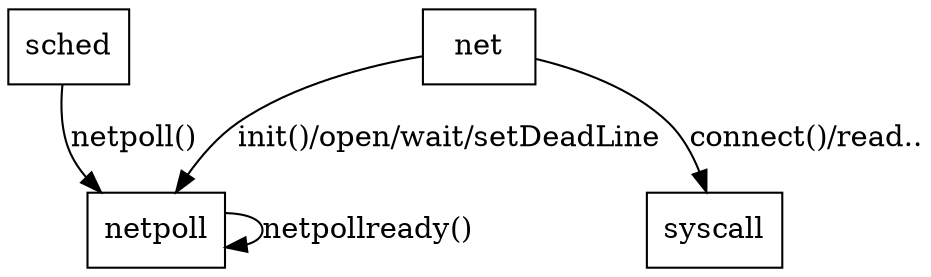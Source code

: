 digraph G {
	node [shape = record]; 
	sched -> netpoll   [label = "netpoll()"];
	net -> netpoll   [label = "init()/open/wait/setDeadLine"];
	netpoll -> netpoll  [label = "netpollready()"];
	net -> syscall [label = "connect()/read.."]
	
}
